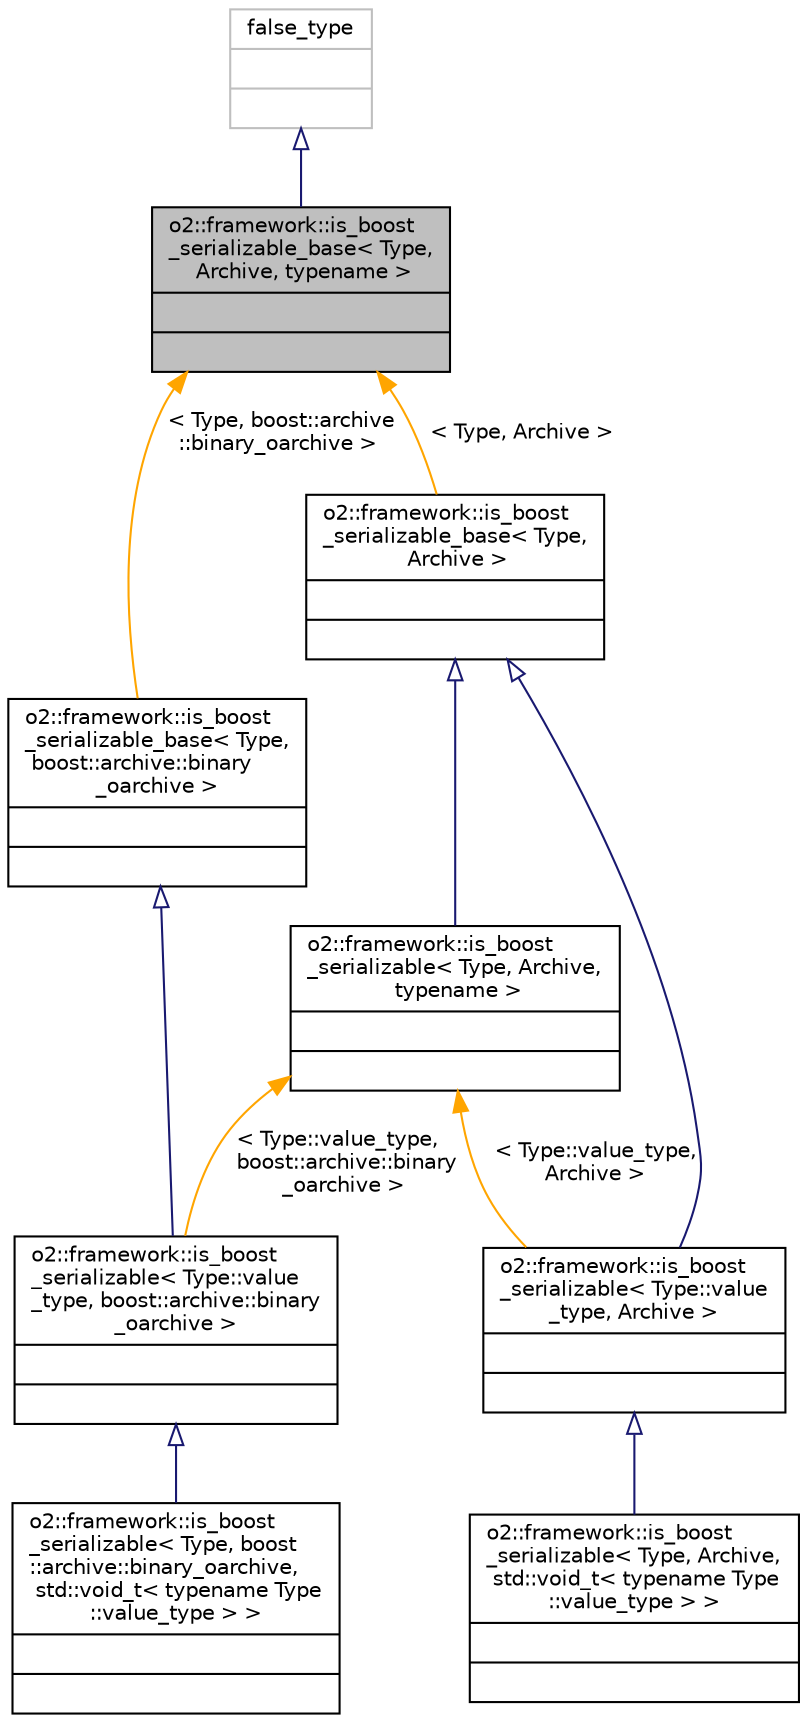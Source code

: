 digraph "o2::framework::is_boost_serializable_base&lt; Type, Archive, typename &gt;"
{
 // INTERACTIVE_SVG=YES
  bgcolor="transparent";
  edge [fontname="Helvetica",fontsize="10",labelfontname="Helvetica",labelfontsize="10"];
  node [fontname="Helvetica",fontsize="10",shape=record];
  Node0 [label="{o2::framework::is_boost\l_serializable_base\< Type,\l Archive, typename \>\n||}",height=0.2,width=0.4,color="black", fillcolor="grey75", style="filled", fontcolor="black"];
  Node1 -> Node0 [dir="back",color="midnightblue",fontsize="10",style="solid",arrowtail="onormal",fontname="Helvetica"];
  Node1 [label="{false_type\n||}",height=0.2,width=0.4,color="grey75"];
  Node0 -> Node2 [dir="back",color="orange",fontsize="10",style="solid",label=" \< Type, boost::archive\l::binary_oarchive \>" ,fontname="Helvetica"];
  Node2 [label="{o2::framework::is_boost\l_serializable_base\< Type,\l boost::archive::binary\l_oarchive \>\n||}",height=0.2,width=0.4,color="black",URL="$d5/dbf/structo2_1_1framework_1_1is__boost__serializable__base.html"];
  Node2 -> Node3 [dir="back",color="midnightblue",fontsize="10",style="solid",arrowtail="onormal",fontname="Helvetica"];
  Node3 [label="{o2::framework::is_boost\l_serializable\< Type::value\l_type, boost::archive::binary\l_oarchive \>\n||}",height=0.2,width=0.4,color="black",URL="$d2/d70/structo2_1_1framework_1_1is__boost__serializable.html"];
  Node3 -> Node4 [dir="back",color="midnightblue",fontsize="10",style="solid",arrowtail="onormal",fontname="Helvetica"];
  Node4 [label="{o2::framework::is_boost\l_serializable\< Type, boost\l::archive::binary_oarchive,\l std::void_t\< typename Type\l::value_type \> \>\n||}",height=0.2,width=0.4,color="black",URL="$da/d5c/structo2_1_1framework_1_1is__boost__serializable_3_01Type_00_01boost_1_1archive_1_1binary__oarchf8a18e484fa159a1d92458bf9fe69b23.html"];
  Node0 -> Node5 [dir="back",color="orange",fontsize="10",style="solid",label=" \< Type, Archive \>" ,fontname="Helvetica"];
  Node5 [label="{o2::framework::is_boost\l_serializable_base\< Type,\l Archive \>\n||}",height=0.2,width=0.4,color="black",URL="$d5/dbf/structo2_1_1framework_1_1is__boost__serializable__base.html"];
  Node5 -> Node6 [dir="back",color="midnightblue",fontsize="10",style="solid",arrowtail="onormal",fontname="Helvetica"];
  Node6 [label="{o2::framework::is_boost\l_serializable\< Type::value\l_type, Archive \>\n||}",height=0.2,width=0.4,color="black",URL="$d2/d70/structo2_1_1framework_1_1is__boost__serializable.html"];
  Node6 -> Node7 [dir="back",color="midnightblue",fontsize="10",style="solid",arrowtail="onormal",fontname="Helvetica"];
  Node7 [label="{o2::framework::is_boost\l_serializable\< Type, Archive,\l std::void_t\< typename Type\l::value_type \> \>\n||}",height=0.2,width=0.4,color="black",URL="$d8/ddd/structo2_1_1framework_1_1is__boost__serializable_3_01Type_00_01Archive_00_01std_1_1void__t_3_01t52f9ef0f32611a33ca82db27a4fb33ed.html"];
  Node5 -> Node8 [dir="back",color="midnightblue",fontsize="10",style="solid",arrowtail="onormal",fontname="Helvetica"];
  Node8 [label="{o2::framework::is_boost\l_serializable\< Type, Archive,\l typename \>\n||}",height=0.2,width=0.4,color="black",URL="$d2/d70/structo2_1_1framework_1_1is__boost__serializable.html"];
  Node8 -> Node3 [dir="back",color="orange",fontsize="10",style="solid",label=" \< Type::value_type,\l boost::archive::binary\l_oarchive \>" ,fontname="Helvetica"];
  Node8 -> Node6 [dir="back",color="orange",fontsize="10",style="solid",label=" \< Type::value_type,\l Archive \>" ,fontname="Helvetica"];
}

